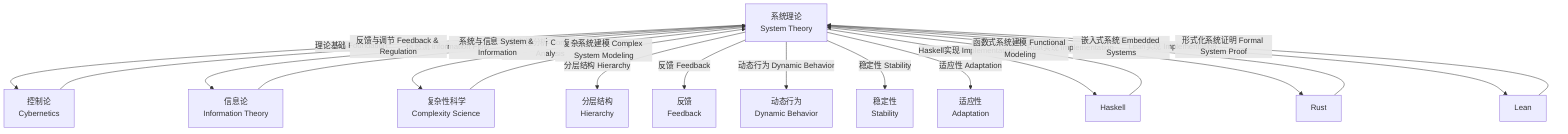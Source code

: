 graph TD
  A["系统理论\nSystem Theory"]
  B["控制论\nCybernetics"]
  C["信息论\nInformation Theory"]
  D["复杂性科学\nComplexity Science"]
  E["Haskell"]
  F["Rust"]
  G["Lean"]
  H["分层结构\nHierarchy"]
  I["反馈\nFeedback"]
  J["动态行为\nDynamic Behavior"]
  K["稳定性\nStability"]
  L["适应性\nAdaptation"]

  A -- "理论基础 Foundation" --> B
  A -- "信息流 Information Flow" --> C
  A -- "复杂性分析 Complexity Analysis" --> D
  A -- "分层结构 Hierarchy" --> H
  A -- "反馈 Feedback" --> I
  A -- "动态行为 Dynamic Behavior" --> J
  A -- "稳定性 Stability" --> K
  A -- "适应性 Adaptation" --> L
  A -- "Haskell实现 Implementation" --> E
  A -- "Rust实现 Implementation" --> F
  A -- "Lean实现 Implementation" --> G
  B -- "反馈与调节 Feedback & Regulation" --> A
  C -- "系统与信息 System & Information" --> A
  D -- "复杂系统建模 Complex System Modeling" --> A
  E -- "函数式系统建模 Functional Modeling" --> A
  F -- "嵌入式系统 Embedded Systems" --> A
  G -- "形式化系统证明 Formal System Proof" --> A